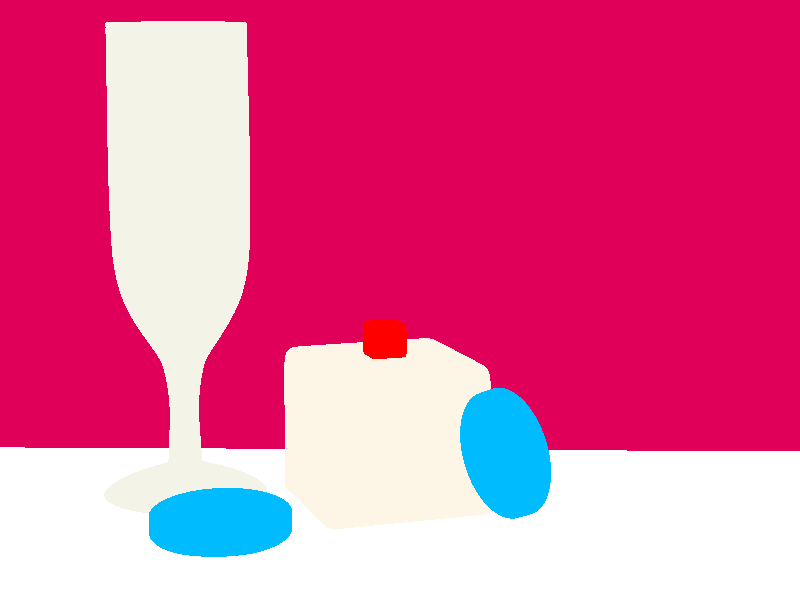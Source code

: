 // Autores: Ana Tian Villanueva
// Fecha: 21/02/2022
// Renderizar con tamaño: -H640 -W535
//--------------------------------------------------------------------------
#version 3.7;
global_settings{ assumed_gamma 1.0 }
#default{ finish{ ambient 0.1 diffuse 0.9 }} 

#include "colors.inc"
#include "textures.inc"
#include "glass.inc"
#include "metals.inc"
#include "golds.inc"
#include "stones.inc"
#include "woods.inc"
#include "shapes.inc"
#include "shapes2.inc"
#include "functions.inc"
#include "math.inc"
#include "transforms.inc"

#declare Camera_0 = 
camera {perspective angle 25          // front view
        location  <0.2,2,-10>
        right     x*image_width/image_height
        look_at   <0.0 ,0.3 , 0.0>}

#declare Camera_1 = 
camera {/*ultra_wide_angle*/
        angle 120  // de lejos
        location  <0.0 , 2. ,-5>
        right     x*image_width/image_height
        look_at   <0.0 , 1 , 0.0>}

#declare Camera_2 = 
camera {/*ultra_wide_angle*/ 
        angle 90  //right side view
        location  <6, 0.5 , 0.8>
        right     x*image_width/image_height
        look_at   <0.0 , 1.0 , 0.0>}

#declare Camera_3 = 
camera {/*ultra_wide_angle*/ 
        angle 30     // top view
        location <3, 3.5, -5>
        right     x*image_width/image_height
        look_at <-1,1,0>
        translate <5,0,0>
        rotate <60,120,0>}  
                            
/* INICIO VISTA */                            
camera {Camera_0}      

light_source{<50,600,350> color White}  

sky_sphere { pigment { gradient <0,1,0>
    color_map { [0.00 rgb <0.6,0.7,1.0>]
                [0.35 rgb <0.1,0.0,0.8>]
                [0.65 rgb <0.1,0.0,0.8>]
                [1.00 rgb <0.6,0.7,1.0>] 
            } 
    scale 2         
    } // end of pigment
} //end of skysphere

plane { 
    <0,1,0>, -1
    texture { 
        pigment{ color rgb< 0.75, 0.0, 0.10>}
    } // end of texture 
} // end of plane
/* FIN VISTA */

/* INICIO OBJETOS INDIVIDUALES */
#declare mesa =
box {
    <0,0,0>,  // Near lower left corner
    <1,1,1>   // Far upper right corner
    texture { pigment { color White }}
    scale <4,1,2>
  }

object { 
    mesa
    translate <-2, -1, -4.2> // <x, y, z>
}

#declare copa = 
sor {
  10,
  <0.0, 0.>
  <0.15, 0.01>
  <0.24, 0.02>
  <0.07, 0.1>
  <0.05, 0.11>
  <0.06, 0.4>
  <0.17, 0.6>
  <0.2, 0.772>
  <0.2, 1.4>
  <0.2, 1.5>
  open
  texture {  pigment {rgbf <0.9, 0.9, 0.8, 0.4>}
  } // end of texture 
  interior{ ior 1.5 caustics 0.5}
  scale 0.9 
} // end of sor --------------------------------- 

#declare fichas = 
cylinder { 
    <0,0,0>,<0,0.2,0>, 0.8
    texture{ pigment { color rgb <0.0, 0.5, 1.0> }} // end of texture
      scale 1
    } // end of cylinder  ------------------------------------


#declare caja = 
superellipsoid {<0.1,0.1> 
    material{   //-----------------------------------------------------------
        texture { pigment{ rgbf <0.98, 0.92, 0.80, 0.7> }
                  finish { diffuse 0.1 reflection 0.25  
                           specular 0.8 roughness 0.0003 phong 1 phong_size 400}
                } // end of texture -------------------------------------------
        interior{ ior 1.5 caustics 0.5
                } // end of interior ------------------------------------------
      } // end of material ----------------------------------------------------
} // end of box --------------------------------------

#declare dados =
superellipsoid { 
    <0.2,0.2> 
    texture{ pigment{ color Red} } // end of texture
    scale <1,1,1> 
} // -------------- end superellipsoid

/* FIN OBJETOS INDIVIDUALES */


/* INICIO OBJETOS COMPUESTOS */
#declare copaDados = 
union {
    object {
        copa
        scale 1.5
        translate <-0.8, 0, -3> // <x, y, z>
    }

    object {
        dados
        scale 1/14
        rotate <0, 60, 0> // <x°, y°, z°>
        translate <-0.76, 0.7, -3> // <x, y, z>
    }

    object {
        dados
        scale 1/14
        rotate <0, 65, 0> // <x°, y°, z°>
        translate <-0.7, 0.825, -3> // <x, y, z>
    }

    object {
        dados
        scale 1/14
        rotate <0, 65, 0> // <x°, y°, z°>
        translate <-0.68, 0.97, -3> // <x, y, z>
    }

    object {
        dados
        scale 1/12
        rotate <0, 70, 0> // <x°, y°, z°>
        translate <-0.65, 1.13, -3> // <x, y, z>
    }

    object {
    fichas
    scale 1/3
    rotate <-5, 0, 0> // <x°, y°, z°>
    translate<-0.6,0.02,-3.5>
    }
}

#declare cajaDados = 
union {
    object {
    caja
    scale <1/3,1/1.7,1/3>
    rotate <0, 70, 0> // <x°, y°, z°>
    translate<0,0.001,-3>
    }
    // Dado encima de la caja
    object {
    dados
    scale 1/14
    rotate <0, 70, 0> // <x°, y°, z°>
    translate<0,0.65,-3>
    }
    object {
    fichas
    scale 1/3.2
    rotate <-85, -60, 20> // <x°, y°, z°>
    translate<0.45,0.25,-3.25>
    }
}
object {
    copaDados
}

object {
    cajaDados
}
/* FIN OBJETOS COMPUESTOS */